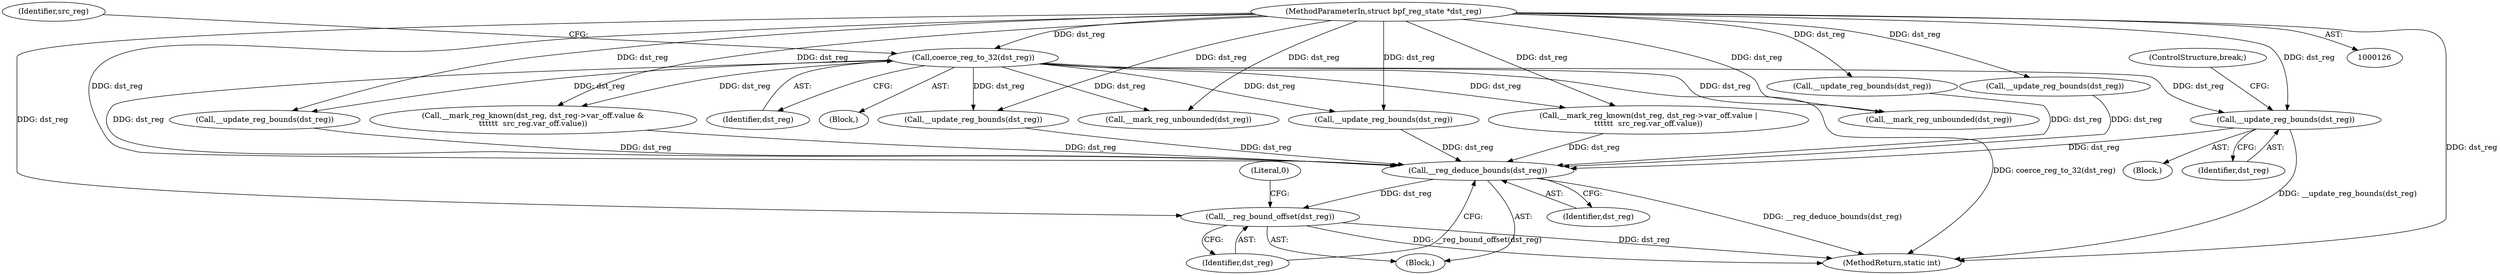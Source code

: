 digraph "0_linux_4374f256ce8182019353c0c639bb8d0695b4c941@pointer" {
"1000631" [label="(Call,__update_reg_bounds(dst_reg))"];
"1000158" [label="(Call,coerce_reg_to_32(dst_reg))"];
"1000129" [label="(MethodParameterIn,struct bpf_reg_state *dst_reg)"];
"1000795" [label="(Call,__reg_deduce_bounds(dst_reg))"];
"1000797" [label="(Call,__reg_bound_offset(dst_reg))"];
"1000784" [label="(Call,__update_reg_bounds(dst_reg))"];
"1000131" [label="(Block,)"];
"1000796" [label="(Identifier,dst_reg)"];
"1000633" [label="(ControlStructure,break;)"];
"1000197" [label="(Block,)"];
"1000162" [label="(Identifier,src_reg)"];
"1000385" [label="(Call,__mark_reg_unbounded(dst_reg))"];
"1000801" [label="(MethodReturn,static int)"];
"1000456" [label="(Call,__mark_reg_known(dst_reg, dst_reg->var_off.value &\n\t\t\t\t\t\t  src_reg.var_off.value))"];
"1000797" [label="(Call,__reg_bound_offset(dst_reg))"];
"1000159" [label="(Identifier,dst_reg)"];
"1000536" [label="(Call,__update_reg_bounds(dst_reg))"];
"1000403" [label="(Call,__update_reg_bounds(dst_reg))"];
"1000631" [label="(Call,__update_reg_bounds(dst_reg))"];
"1000401" [label="(Call,__mark_reg_unbounded(dst_reg))"];
"1000795" [label="(Call,__reg_deduce_bounds(dst_reg))"];
"1000157" [label="(Block,)"];
"1000387" [label="(Call,__update_reg_bounds(dst_reg))"];
"1000158" [label="(Call,coerce_reg_to_32(dst_reg))"];
"1000798" [label="(Identifier,dst_reg)"];
"1000800" [label="(Literal,0)"];
"1000632" [label="(Identifier,dst_reg)"];
"1000545" [label="(Call,__mark_reg_known(dst_reg, dst_reg->var_off.value |\n\t\t\t\t\t\t  src_reg.var_off.value))"];
"1000129" [label="(MethodParameterIn,struct bpf_reg_state *dst_reg)"];
"1000699" [label="(Call,__update_reg_bounds(dst_reg))"];
"1000631" -> "1000197"  [label="AST: "];
"1000631" -> "1000632"  [label="CFG: "];
"1000632" -> "1000631"  [label="AST: "];
"1000633" -> "1000631"  [label="CFG: "];
"1000631" -> "1000801"  [label="DDG: __update_reg_bounds(dst_reg)"];
"1000158" -> "1000631"  [label="DDG: dst_reg"];
"1000129" -> "1000631"  [label="DDG: dst_reg"];
"1000631" -> "1000795"  [label="DDG: dst_reg"];
"1000158" -> "1000157"  [label="AST: "];
"1000158" -> "1000159"  [label="CFG: "];
"1000159" -> "1000158"  [label="AST: "];
"1000162" -> "1000158"  [label="CFG: "];
"1000158" -> "1000801"  [label="DDG: coerce_reg_to_32(dst_reg)"];
"1000129" -> "1000158"  [label="DDG: dst_reg"];
"1000158" -> "1000385"  [label="DDG: dst_reg"];
"1000158" -> "1000401"  [label="DDG: dst_reg"];
"1000158" -> "1000456"  [label="DDG: dst_reg"];
"1000158" -> "1000536"  [label="DDG: dst_reg"];
"1000158" -> "1000545"  [label="DDG: dst_reg"];
"1000158" -> "1000699"  [label="DDG: dst_reg"];
"1000158" -> "1000784"  [label="DDG: dst_reg"];
"1000158" -> "1000795"  [label="DDG: dst_reg"];
"1000129" -> "1000126"  [label="AST: "];
"1000129" -> "1000801"  [label="DDG: dst_reg"];
"1000129" -> "1000385"  [label="DDG: dst_reg"];
"1000129" -> "1000387"  [label="DDG: dst_reg"];
"1000129" -> "1000401"  [label="DDG: dst_reg"];
"1000129" -> "1000403"  [label="DDG: dst_reg"];
"1000129" -> "1000456"  [label="DDG: dst_reg"];
"1000129" -> "1000536"  [label="DDG: dst_reg"];
"1000129" -> "1000545"  [label="DDG: dst_reg"];
"1000129" -> "1000699"  [label="DDG: dst_reg"];
"1000129" -> "1000784"  [label="DDG: dst_reg"];
"1000129" -> "1000795"  [label="DDG: dst_reg"];
"1000129" -> "1000797"  [label="DDG: dst_reg"];
"1000795" -> "1000131"  [label="AST: "];
"1000795" -> "1000796"  [label="CFG: "];
"1000796" -> "1000795"  [label="AST: "];
"1000798" -> "1000795"  [label="CFG: "];
"1000795" -> "1000801"  [label="DDG: __reg_deduce_bounds(dst_reg)"];
"1000699" -> "1000795"  [label="DDG: dst_reg"];
"1000403" -> "1000795"  [label="DDG: dst_reg"];
"1000545" -> "1000795"  [label="DDG: dst_reg"];
"1000387" -> "1000795"  [label="DDG: dst_reg"];
"1000536" -> "1000795"  [label="DDG: dst_reg"];
"1000784" -> "1000795"  [label="DDG: dst_reg"];
"1000456" -> "1000795"  [label="DDG: dst_reg"];
"1000795" -> "1000797"  [label="DDG: dst_reg"];
"1000797" -> "1000131"  [label="AST: "];
"1000797" -> "1000798"  [label="CFG: "];
"1000798" -> "1000797"  [label="AST: "];
"1000800" -> "1000797"  [label="CFG: "];
"1000797" -> "1000801"  [label="DDG: dst_reg"];
"1000797" -> "1000801"  [label="DDG: __reg_bound_offset(dst_reg)"];
}
